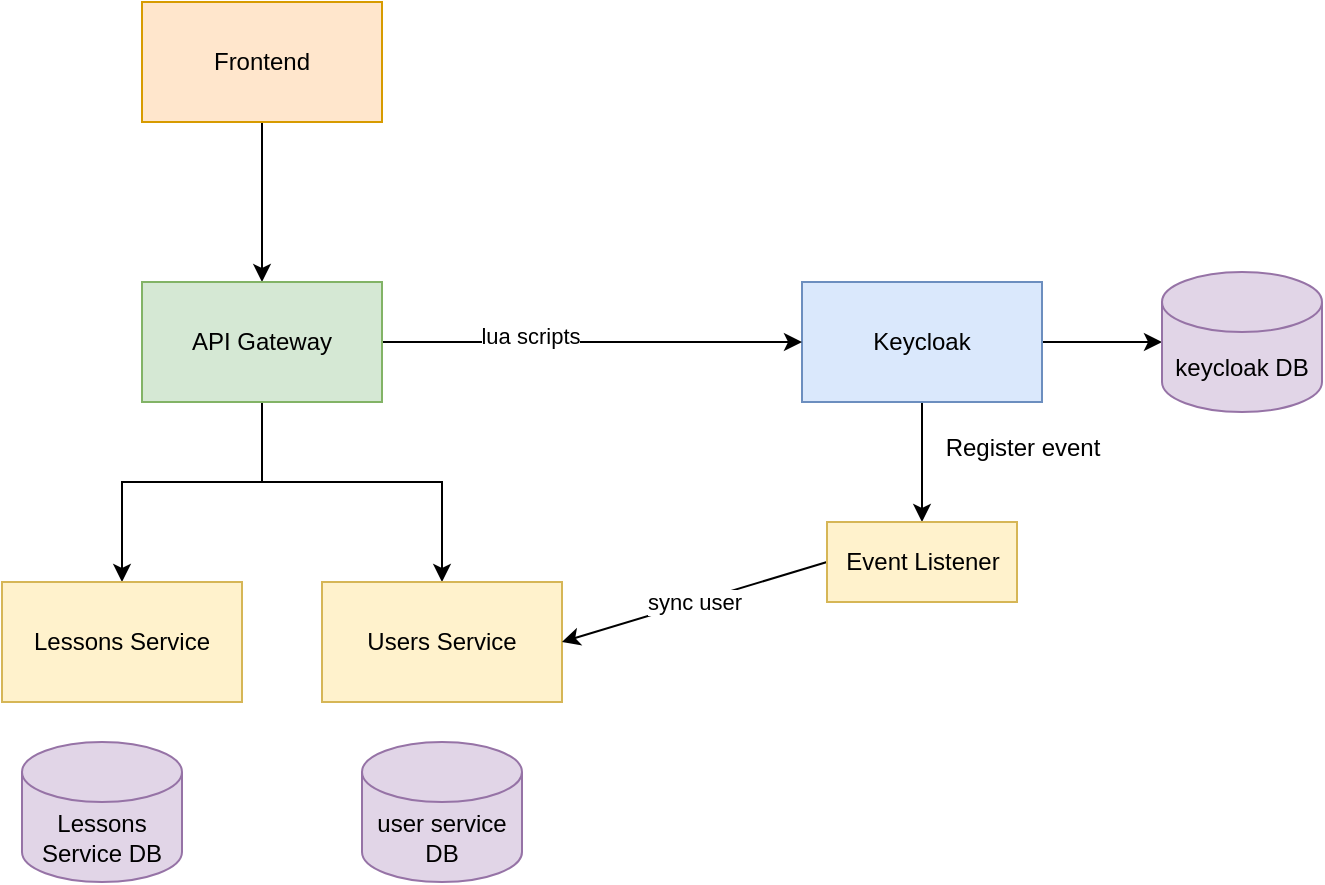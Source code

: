 <mxfile version="21.3.7" type="device">
  <diagram name="Page-1" id="INvJpNfNDgcKAQsCiuvB">
    <mxGraphModel dx="1195" dy="765" grid="1" gridSize="10" guides="1" tooltips="1" connect="1" arrows="1" fold="1" page="1" pageScale="1" pageWidth="850" pageHeight="1100" math="0" shadow="0">
      <root>
        <mxCell id="0" />
        <mxCell id="1" parent="0" />
        <mxCell id="4R-D3JIm30S83KzmWGBB-4" style="edgeStyle=orthogonalEdgeStyle;rounded=0;orthogonalLoop=1;jettySize=auto;html=1;" edge="1" parent="1" source="4R-D3JIm30S83KzmWGBB-1" target="4R-D3JIm30S83KzmWGBB-3">
          <mxGeometry relative="1" as="geometry" />
        </mxCell>
        <mxCell id="4R-D3JIm30S83KzmWGBB-1" value="Frontend" style="rounded=0;whiteSpace=wrap;html=1;fillColor=#ffe6cc;strokeColor=#d79b00;" vertex="1" parent="1">
          <mxGeometry x="130" y="130" width="120" height="60" as="geometry" />
        </mxCell>
        <mxCell id="4R-D3JIm30S83KzmWGBB-12" style="edgeStyle=orthogonalEdgeStyle;rounded=0;orthogonalLoop=1;jettySize=auto;html=1;" edge="1" parent="1" source="4R-D3JIm30S83KzmWGBB-2" target="4R-D3JIm30S83KzmWGBB-11">
          <mxGeometry relative="1" as="geometry" />
        </mxCell>
        <mxCell id="4R-D3JIm30S83KzmWGBB-18" style="edgeStyle=orthogonalEdgeStyle;rounded=0;orthogonalLoop=1;jettySize=auto;html=1;" edge="1" parent="1" source="4R-D3JIm30S83KzmWGBB-2" target="4R-D3JIm30S83KzmWGBB-17">
          <mxGeometry relative="1" as="geometry" />
        </mxCell>
        <mxCell id="4R-D3JIm30S83KzmWGBB-2" value="Keycloak" style="rounded=0;whiteSpace=wrap;html=1;fillColor=#dae8fc;strokeColor=#6c8ebf;" vertex="1" parent="1">
          <mxGeometry x="460" y="270" width="120" height="60" as="geometry" />
        </mxCell>
        <mxCell id="4R-D3JIm30S83KzmWGBB-5" style="edgeStyle=orthogonalEdgeStyle;rounded=0;orthogonalLoop=1;jettySize=auto;html=1;" edge="1" parent="1" source="4R-D3JIm30S83KzmWGBB-3" target="4R-D3JIm30S83KzmWGBB-2">
          <mxGeometry relative="1" as="geometry" />
        </mxCell>
        <mxCell id="4R-D3JIm30S83KzmWGBB-6" value="lua scripts" style="edgeLabel;html=1;align=center;verticalAlign=middle;resizable=0;points=[];" vertex="1" connectable="0" parent="4R-D3JIm30S83KzmWGBB-5">
          <mxGeometry x="-0.295" y="3" relative="1" as="geometry">
            <mxPoint as="offset" />
          </mxGeometry>
        </mxCell>
        <mxCell id="4R-D3JIm30S83KzmWGBB-9" style="edgeStyle=orthogonalEdgeStyle;rounded=0;orthogonalLoop=1;jettySize=auto;html=1;" edge="1" parent="1" source="4R-D3JIm30S83KzmWGBB-3" target="4R-D3JIm30S83KzmWGBB-7">
          <mxGeometry relative="1" as="geometry">
            <Array as="points">
              <mxPoint x="190" y="370" />
              <mxPoint x="120" y="370" />
            </Array>
          </mxGeometry>
        </mxCell>
        <mxCell id="4R-D3JIm30S83KzmWGBB-10" style="edgeStyle=orthogonalEdgeStyle;rounded=0;orthogonalLoop=1;jettySize=auto;html=1;entryX=0.5;entryY=0;entryDx=0;entryDy=0;" edge="1" parent="1" source="4R-D3JIm30S83KzmWGBB-3" target="4R-D3JIm30S83KzmWGBB-8">
          <mxGeometry relative="1" as="geometry">
            <Array as="points">
              <mxPoint x="190" y="370" />
              <mxPoint x="280" y="370" />
            </Array>
          </mxGeometry>
        </mxCell>
        <mxCell id="4R-D3JIm30S83KzmWGBB-3" value="API Gateway" style="rounded=0;whiteSpace=wrap;html=1;fillColor=#d5e8d4;strokeColor=#82b366;" vertex="1" parent="1">
          <mxGeometry x="130" y="270" width="120" height="60" as="geometry" />
        </mxCell>
        <mxCell id="4R-D3JIm30S83KzmWGBB-7" value="Lessons Service" style="rounded=0;whiteSpace=wrap;html=1;fillColor=#fff2cc;strokeColor=#d6b656;" vertex="1" parent="1">
          <mxGeometry x="60" y="420" width="120" height="60" as="geometry" />
        </mxCell>
        <mxCell id="4R-D3JIm30S83KzmWGBB-8" value="Users Service" style="rounded=0;whiteSpace=wrap;html=1;fillColor=#fff2cc;strokeColor=#d6b656;" vertex="1" parent="1">
          <mxGeometry x="220" y="420" width="120" height="60" as="geometry" />
        </mxCell>
        <mxCell id="4R-D3JIm30S83KzmWGBB-14" value="sync user" style="rounded=0;orthogonalLoop=1;jettySize=auto;html=1;entryX=1;entryY=0.5;entryDx=0;entryDy=0;exitX=0;exitY=0.5;exitDx=0;exitDy=0;" edge="1" parent="1" source="4R-D3JIm30S83KzmWGBB-11" target="4R-D3JIm30S83KzmWGBB-8">
          <mxGeometry relative="1" as="geometry" />
        </mxCell>
        <mxCell id="4R-D3JIm30S83KzmWGBB-11" value="Event Listener" style="rounded=0;whiteSpace=wrap;html=1;fillColor=#fff2cc;strokeColor=#d6b656;" vertex="1" parent="1">
          <mxGeometry x="472.5" y="390" width="95" height="40" as="geometry" />
        </mxCell>
        <mxCell id="4R-D3JIm30S83KzmWGBB-13" value="Register event" style="text;html=1;align=center;verticalAlign=middle;resizable=0;points=[];autosize=1;strokeColor=none;fillColor=none;" vertex="1" parent="1">
          <mxGeometry x="520" y="338" width="100" height="30" as="geometry" />
        </mxCell>
        <mxCell id="4R-D3JIm30S83KzmWGBB-15" value="Lessons Service DB" style="shape=cylinder3;whiteSpace=wrap;html=1;boundedLbl=1;backgroundOutline=1;size=15;fillColor=#e1d5e7;strokeColor=#9673a6;" vertex="1" parent="1">
          <mxGeometry x="70" y="500" width="80" height="70" as="geometry" />
        </mxCell>
        <mxCell id="4R-D3JIm30S83KzmWGBB-16" value="user service DB" style="shape=cylinder3;whiteSpace=wrap;html=1;boundedLbl=1;backgroundOutline=1;size=15;fillColor=#e1d5e7;strokeColor=#9673a6;" vertex="1" parent="1">
          <mxGeometry x="240" y="500" width="80" height="70" as="geometry" />
        </mxCell>
        <mxCell id="4R-D3JIm30S83KzmWGBB-17" value="keycloak DB" style="shape=cylinder3;whiteSpace=wrap;html=1;boundedLbl=1;backgroundOutline=1;size=15;fillColor=#e1d5e7;strokeColor=#9673a6;" vertex="1" parent="1">
          <mxGeometry x="640" y="265" width="80" height="70" as="geometry" />
        </mxCell>
      </root>
    </mxGraphModel>
  </diagram>
</mxfile>
